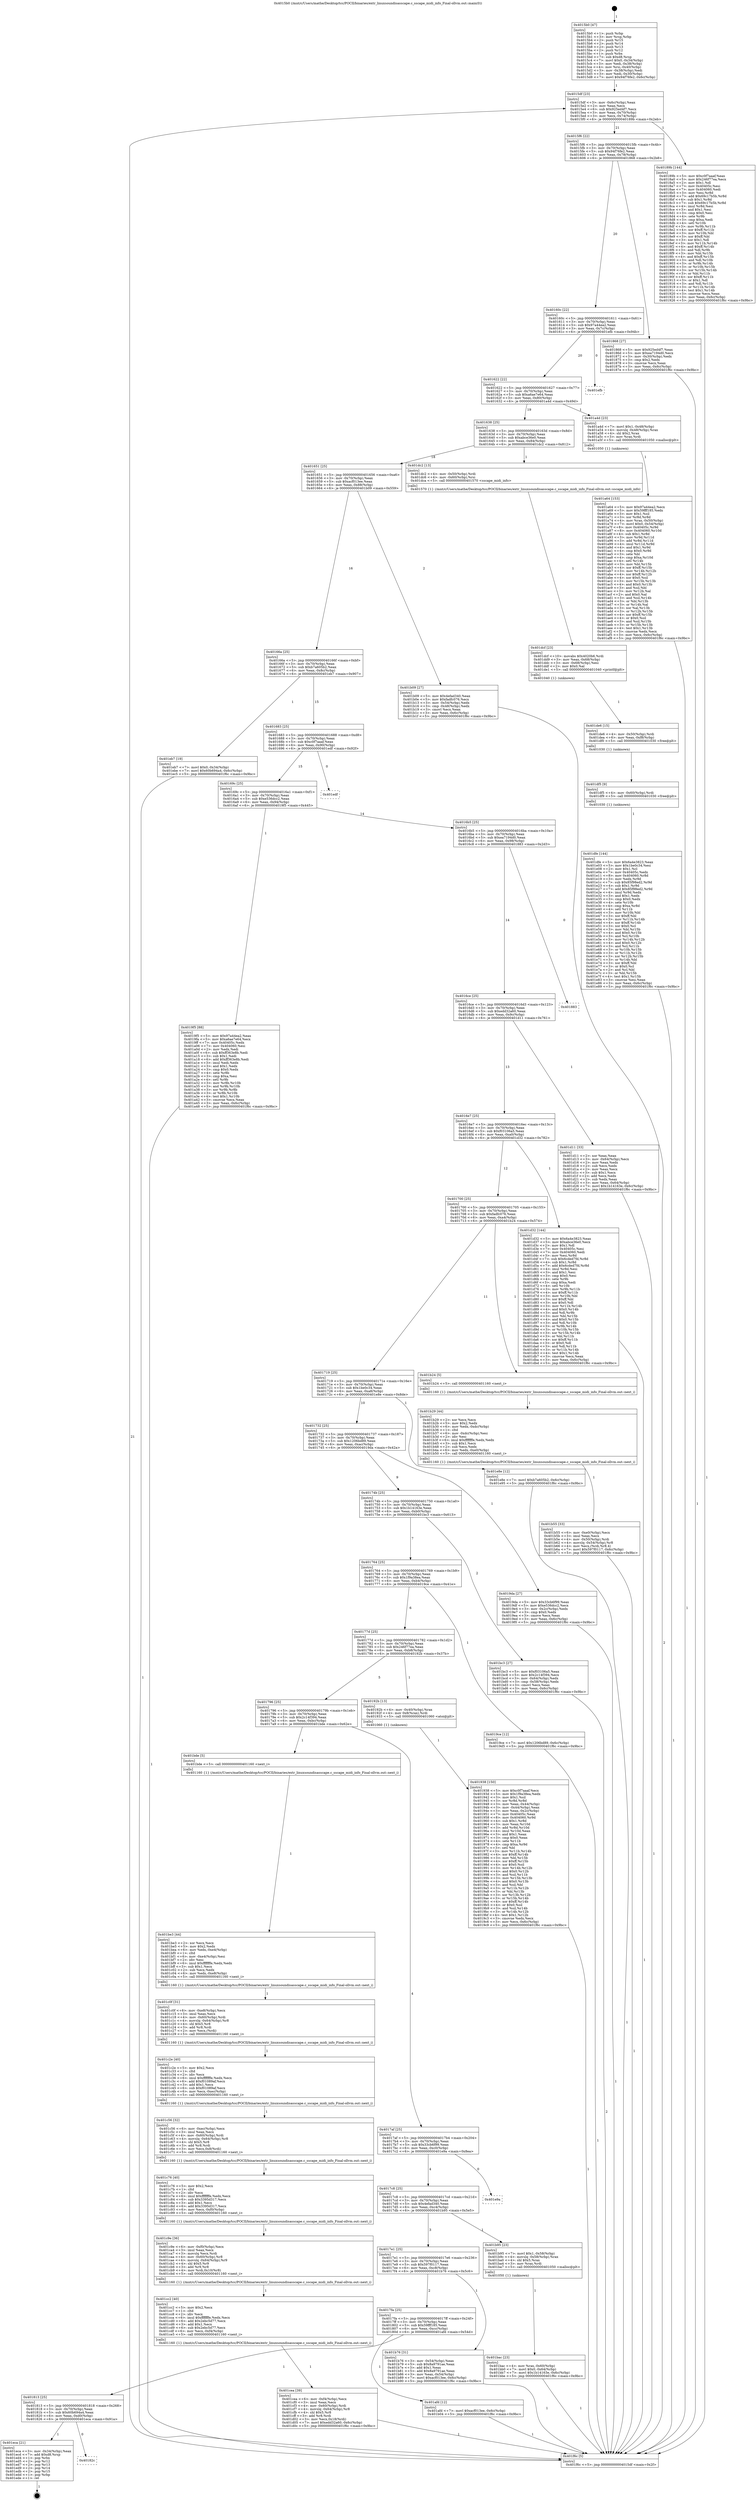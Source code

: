 digraph "0x4015b0" {
  label = "0x4015b0 (/mnt/c/Users/mathe/Desktop/tcc/POCII/binaries/extr_linuxsoundisasscape.c_sscape_midi_info_Final-ollvm.out::main(0))"
  labelloc = "t"
  node[shape=record]

  Entry [label="",width=0.3,height=0.3,shape=circle,fillcolor=black,style=filled]
  "0x4015df" [label="{
     0x4015df [23]\l
     | [instrs]\l
     &nbsp;&nbsp;0x4015df \<+3\>: mov -0x6c(%rbp),%eax\l
     &nbsp;&nbsp;0x4015e2 \<+2\>: mov %eax,%ecx\l
     &nbsp;&nbsp;0x4015e4 \<+6\>: sub $0x925ed4f7,%ecx\l
     &nbsp;&nbsp;0x4015ea \<+3\>: mov %eax,-0x70(%rbp)\l
     &nbsp;&nbsp;0x4015ed \<+3\>: mov %ecx,-0x74(%rbp)\l
     &nbsp;&nbsp;0x4015f0 \<+6\>: je 000000000040189b \<main+0x2eb\>\l
  }"]
  "0x40189b" [label="{
     0x40189b [144]\l
     | [instrs]\l
     &nbsp;&nbsp;0x40189b \<+5\>: mov $0xc0f7aaaf,%eax\l
     &nbsp;&nbsp;0x4018a0 \<+5\>: mov $0x246f77ea,%ecx\l
     &nbsp;&nbsp;0x4018a5 \<+2\>: mov $0x1,%dl\l
     &nbsp;&nbsp;0x4018a7 \<+7\>: mov 0x40405c,%esi\l
     &nbsp;&nbsp;0x4018ae \<+7\>: mov 0x404060,%edi\l
     &nbsp;&nbsp;0x4018b5 \<+3\>: mov %esi,%r8d\l
     &nbsp;&nbsp;0x4018b8 \<+7\>: add $0x69c17b5b,%r8d\l
     &nbsp;&nbsp;0x4018bf \<+4\>: sub $0x1,%r8d\l
     &nbsp;&nbsp;0x4018c3 \<+7\>: sub $0x69c17b5b,%r8d\l
     &nbsp;&nbsp;0x4018ca \<+4\>: imul %r8d,%esi\l
     &nbsp;&nbsp;0x4018ce \<+3\>: and $0x1,%esi\l
     &nbsp;&nbsp;0x4018d1 \<+3\>: cmp $0x0,%esi\l
     &nbsp;&nbsp;0x4018d4 \<+4\>: sete %r9b\l
     &nbsp;&nbsp;0x4018d8 \<+3\>: cmp $0xa,%edi\l
     &nbsp;&nbsp;0x4018db \<+4\>: setl %r10b\l
     &nbsp;&nbsp;0x4018df \<+3\>: mov %r9b,%r11b\l
     &nbsp;&nbsp;0x4018e2 \<+4\>: xor $0xff,%r11b\l
     &nbsp;&nbsp;0x4018e6 \<+3\>: mov %r10b,%bl\l
     &nbsp;&nbsp;0x4018e9 \<+3\>: xor $0xff,%bl\l
     &nbsp;&nbsp;0x4018ec \<+3\>: xor $0x1,%dl\l
     &nbsp;&nbsp;0x4018ef \<+3\>: mov %r11b,%r14b\l
     &nbsp;&nbsp;0x4018f2 \<+4\>: and $0xff,%r14b\l
     &nbsp;&nbsp;0x4018f6 \<+3\>: and %dl,%r9b\l
     &nbsp;&nbsp;0x4018f9 \<+3\>: mov %bl,%r15b\l
     &nbsp;&nbsp;0x4018fc \<+4\>: and $0xff,%r15b\l
     &nbsp;&nbsp;0x401900 \<+3\>: and %dl,%r10b\l
     &nbsp;&nbsp;0x401903 \<+3\>: or %r9b,%r14b\l
     &nbsp;&nbsp;0x401906 \<+3\>: or %r10b,%r15b\l
     &nbsp;&nbsp;0x401909 \<+3\>: xor %r15b,%r14b\l
     &nbsp;&nbsp;0x40190c \<+3\>: or %bl,%r11b\l
     &nbsp;&nbsp;0x40190f \<+4\>: xor $0xff,%r11b\l
     &nbsp;&nbsp;0x401913 \<+3\>: or $0x1,%dl\l
     &nbsp;&nbsp;0x401916 \<+3\>: and %dl,%r11b\l
     &nbsp;&nbsp;0x401919 \<+3\>: or %r11b,%r14b\l
     &nbsp;&nbsp;0x40191c \<+4\>: test $0x1,%r14b\l
     &nbsp;&nbsp;0x401920 \<+3\>: cmovne %ecx,%eax\l
     &nbsp;&nbsp;0x401923 \<+3\>: mov %eax,-0x6c(%rbp)\l
     &nbsp;&nbsp;0x401926 \<+5\>: jmp 0000000000401f6c \<main+0x9bc\>\l
  }"]
  "0x4015f6" [label="{
     0x4015f6 [22]\l
     | [instrs]\l
     &nbsp;&nbsp;0x4015f6 \<+5\>: jmp 00000000004015fb \<main+0x4b\>\l
     &nbsp;&nbsp;0x4015fb \<+3\>: mov -0x70(%rbp),%eax\l
     &nbsp;&nbsp;0x4015fe \<+5\>: sub $0x94f76fe2,%eax\l
     &nbsp;&nbsp;0x401603 \<+3\>: mov %eax,-0x78(%rbp)\l
     &nbsp;&nbsp;0x401606 \<+6\>: je 0000000000401868 \<main+0x2b8\>\l
  }"]
  Exit [label="",width=0.3,height=0.3,shape=circle,fillcolor=black,style=filled,peripheries=2]
  "0x401868" [label="{
     0x401868 [27]\l
     | [instrs]\l
     &nbsp;&nbsp;0x401868 \<+5\>: mov $0x925ed4f7,%eax\l
     &nbsp;&nbsp;0x40186d \<+5\>: mov $0xea7194d0,%ecx\l
     &nbsp;&nbsp;0x401872 \<+3\>: mov -0x30(%rbp),%edx\l
     &nbsp;&nbsp;0x401875 \<+3\>: cmp $0x2,%edx\l
     &nbsp;&nbsp;0x401878 \<+3\>: cmovne %ecx,%eax\l
     &nbsp;&nbsp;0x40187b \<+3\>: mov %eax,-0x6c(%rbp)\l
     &nbsp;&nbsp;0x40187e \<+5\>: jmp 0000000000401f6c \<main+0x9bc\>\l
  }"]
  "0x40160c" [label="{
     0x40160c [22]\l
     | [instrs]\l
     &nbsp;&nbsp;0x40160c \<+5\>: jmp 0000000000401611 \<main+0x61\>\l
     &nbsp;&nbsp;0x401611 \<+3\>: mov -0x70(%rbp),%eax\l
     &nbsp;&nbsp;0x401614 \<+5\>: sub $0x97a44ea2,%eax\l
     &nbsp;&nbsp;0x401619 \<+3\>: mov %eax,-0x7c(%rbp)\l
     &nbsp;&nbsp;0x40161c \<+6\>: je 0000000000401efb \<main+0x94b\>\l
  }"]
  "0x401f6c" [label="{
     0x401f6c [5]\l
     | [instrs]\l
     &nbsp;&nbsp;0x401f6c \<+5\>: jmp 00000000004015df \<main+0x2f\>\l
  }"]
  "0x4015b0" [label="{
     0x4015b0 [47]\l
     | [instrs]\l
     &nbsp;&nbsp;0x4015b0 \<+1\>: push %rbp\l
     &nbsp;&nbsp;0x4015b1 \<+3\>: mov %rsp,%rbp\l
     &nbsp;&nbsp;0x4015b4 \<+2\>: push %r15\l
     &nbsp;&nbsp;0x4015b6 \<+2\>: push %r14\l
     &nbsp;&nbsp;0x4015b8 \<+2\>: push %r13\l
     &nbsp;&nbsp;0x4015ba \<+2\>: push %r12\l
     &nbsp;&nbsp;0x4015bc \<+1\>: push %rbx\l
     &nbsp;&nbsp;0x4015bd \<+7\>: sub $0xd8,%rsp\l
     &nbsp;&nbsp;0x4015c4 \<+7\>: movl $0x0,-0x34(%rbp)\l
     &nbsp;&nbsp;0x4015cb \<+3\>: mov %edi,-0x38(%rbp)\l
     &nbsp;&nbsp;0x4015ce \<+4\>: mov %rsi,-0x40(%rbp)\l
     &nbsp;&nbsp;0x4015d2 \<+3\>: mov -0x38(%rbp),%edi\l
     &nbsp;&nbsp;0x4015d5 \<+3\>: mov %edi,-0x30(%rbp)\l
     &nbsp;&nbsp;0x4015d8 \<+7\>: movl $0x94f76fe2,-0x6c(%rbp)\l
  }"]
  "0x40182c" [label="{
     0x40182c\l
  }", style=dashed]
  "0x401efb" [label="{
     0x401efb\l
  }", style=dashed]
  "0x401622" [label="{
     0x401622 [22]\l
     | [instrs]\l
     &nbsp;&nbsp;0x401622 \<+5\>: jmp 0000000000401627 \<main+0x77\>\l
     &nbsp;&nbsp;0x401627 \<+3\>: mov -0x70(%rbp),%eax\l
     &nbsp;&nbsp;0x40162a \<+5\>: sub $0xa6ae7e64,%eax\l
     &nbsp;&nbsp;0x40162f \<+3\>: mov %eax,-0x80(%rbp)\l
     &nbsp;&nbsp;0x401632 \<+6\>: je 0000000000401a4d \<main+0x49d\>\l
  }"]
  "0x401eca" [label="{
     0x401eca [21]\l
     | [instrs]\l
     &nbsp;&nbsp;0x401eca \<+3\>: mov -0x34(%rbp),%eax\l
     &nbsp;&nbsp;0x401ecd \<+7\>: add $0xd8,%rsp\l
     &nbsp;&nbsp;0x401ed4 \<+1\>: pop %rbx\l
     &nbsp;&nbsp;0x401ed5 \<+2\>: pop %r12\l
     &nbsp;&nbsp;0x401ed7 \<+2\>: pop %r13\l
     &nbsp;&nbsp;0x401ed9 \<+2\>: pop %r14\l
     &nbsp;&nbsp;0x401edb \<+2\>: pop %r15\l
     &nbsp;&nbsp;0x401edd \<+1\>: pop %rbp\l
     &nbsp;&nbsp;0x401ede \<+1\>: ret\l
  }"]
  "0x401a4d" [label="{
     0x401a4d [23]\l
     | [instrs]\l
     &nbsp;&nbsp;0x401a4d \<+7\>: movl $0x1,-0x48(%rbp)\l
     &nbsp;&nbsp;0x401a54 \<+4\>: movslq -0x48(%rbp),%rax\l
     &nbsp;&nbsp;0x401a58 \<+4\>: shl $0x2,%rax\l
     &nbsp;&nbsp;0x401a5c \<+3\>: mov %rax,%rdi\l
     &nbsp;&nbsp;0x401a5f \<+5\>: call 0000000000401050 \<malloc@plt\>\l
     | [calls]\l
     &nbsp;&nbsp;0x401050 \{1\} (unknown)\l
  }"]
  "0x401638" [label="{
     0x401638 [25]\l
     | [instrs]\l
     &nbsp;&nbsp;0x401638 \<+5\>: jmp 000000000040163d \<main+0x8d\>\l
     &nbsp;&nbsp;0x40163d \<+3\>: mov -0x70(%rbp),%eax\l
     &nbsp;&nbsp;0x401640 \<+5\>: sub $0xabce36e0,%eax\l
     &nbsp;&nbsp;0x401645 \<+6\>: mov %eax,-0x84(%rbp)\l
     &nbsp;&nbsp;0x40164b \<+6\>: je 0000000000401dc2 \<main+0x812\>\l
  }"]
  "0x401dfe" [label="{
     0x401dfe [144]\l
     | [instrs]\l
     &nbsp;&nbsp;0x401dfe \<+5\>: mov $0x6a4e3823,%eax\l
     &nbsp;&nbsp;0x401e03 \<+5\>: mov $0x1be0c34,%esi\l
     &nbsp;&nbsp;0x401e08 \<+2\>: mov $0x1,%cl\l
     &nbsp;&nbsp;0x401e0a \<+7\>: mov 0x40405c,%edx\l
     &nbsp;&nbsp;0x401e11 \<+8\>: mov 0x404060,%r8d\l
     &nbsp;&nbsp;0x401e19 \<+3\>: mov %edx,%r9d\l
     &nbsp;&nbsp;0x401e1c \<+7\>: sub $0x85f98ed2,%r9d\l
     &nbsp;&nbsp;0x401e23 \<+4\>: sub $0x1,%r9d\l
     &nbsp;&nbsp;0x401e27 \<+7\>: add $0x85f98ed2,%r9d\l
     &nbsp;&nbsp;0x401e2e \<+4\>: imul %r9d,%edx\l
     &nbsp;&nbsp;0x401e32 \<+3\>: and $0x1,%edx\l
     &nbsp;&nbsp;0x401e35 \<+3\>: cmp $0x0,%edx\l
     &nbsp;&nbsp;0x401e38 \<+4\>: sete %r10b\l
     &nbsp;&nbsp;0x401e3c \<+4\>: cmp $0xa,%r8d\l
     &nbsp;&nbsp;0x401e40 \<+4\>: setl %r11b\l
     &nbsp;&nbsp;0x401e44 \<+3\>: mov %r10b,%bl\l
     &nbsp;&nbsp;0x401e47 \<+3\>: xor $0xff,%bl\l
     &nbsp;&nbsp;0x401e4a \<+3\>: mov %r11b,%r14b\l
     &nbsp;&nbsp;0x401e4d \<+4\>: xor $0xff,%r14b\l
     &nbsp;&nbsp;0x401e51 \<+3\>: xor $0x0,%cl\l
     &nbsp;&nbsp;0x401e54 \<+3\>: mov %bl,%r15b\l
     &nbsp;&nbsp;0x401e57 \<+4\>: and $0x0,%r15b\l
     &nbsp;&nbsp;0x401e5b \<+3\>: and %cl,%r10b\l
     &nbsp;&nbsp;0x401e5e \<+3\>: mov %r14b,%r12b\l
     &nbsp;&nbsp;0x401e61 \<+4\>: and $0x0,%r12b\l
     &nbsp;&nbsp;0x401e65 \<+3\>: and %cl,%r11b\l
     &nbsp;&nbsp;0x401e68 \<+3\>: or %r10b,%r15b\l
     &nbsp;&nbsp;0x401e6b \<+3\>: or %r11b,%r12b\l
     &nbsp;&nbsp;0x401e6e \<+3\>: xor %r12b,%r15b\l
     &nbsp;&nbsp;0x401e71 \<+3\>: or %r14b,%bl\l
     &nbsp;&nbsp;0x401e74 \<+3\>: xor $0xff,%bl\l
     &nbsp;&nbsp;0x401e77 \<+3\>: or $0x0,%cl\l
     &nbsp;&nbsp;0x401e7a \<+2\>: and %cl,%bl\l
     &nbsp;&nbsp;0x401e7c \<+3\>: or %bl,%r15b\l
     &nbsp;&nbsp;0x401e7f \<+4\>: test $0x1,%r15b\l
     &nbsp;&nbsp;0x401e83 \<+3\>: cmovne %esi,%eax\l
     &nbsp;&nbsp;0x401e86 \<+3\>: mov %eax,-0x6c(%rbp)\l
     &nbsp;&nbsp;0x401e89 \<+5\>: jmp 0000000000401f6c \<main+0x9bc\>\l
  }"]
  "0x401dc2" [label="{
     0x401dc2 [13]\l
     | [instrs]\l
     &nbsp;&nbsp;0x401dc2 \<+4\>: mov -0x50(%rbp),%rdi\l
     &nbsp;&nbsp;0x401dc6 \<+4\>: mov -0x60(%rbp),%rsi\l
     &nbsp;&nbsp;0x401dca \<+5\>: call 0000000000401570 \<sscape_midi_info\>\l
     | [calls]\l
     &nbsp;&nbsp;0x401570 \{1\} (/mnt/c/Users/mathe/Desktop/tcc/POCII/binaries/extr_linuxsoundisasscape.c_sscape_midi_info_Final-ollvm.out::sscape_midi_info)\l
  }"]
  "0x401651" [label="{
     0x401651 [25]\l
     | [instrs]\l
     &nbsp;&nbsp;0x401651 \<+5\>: jmp 0000000000401656 \<main+0xa6\>\l
     &nbsp;&nbsp;0x401656 \<+3\>: mov -0x70(%rbp),%eax\l
     &nbsp;&nbsp;0x401659 \<+5\>: sub $0xacf013ee,%eax\l
     &nbsp;&nbsp;0x40165e \<+6\>: mov %eax,-0x88(%rbp)\l
     &nbsp;&nbsp;0x401664 \<+6\>: je 0000000000401b09 \<main+0x559\>\l
  }"]
  "0x401df5" [label="{
     0x401df5 [9]\l
     | [instrs]\l
     &nbsp;&nbsp;0x401df5 \<+4\>: mov -0x60(%rbp),%rdi\l
     &nbsp;&nbsp;0x401df9 \<+5\>: call 0000000000401030 \<free@plt\>\l
     | [calls]\l
     &nbsp;&nbsp;0x401030 \{1\} (unknown)\l
  }"]
  "0x401b09" [label="{
     0x401b09 [27]\l
     | [instrs]\l
     &nbsp;&nbsp;0x401b09 \<+5\>: mov $0x4efad340,%eax\l
     &nbsp;&nbsp;0x401b0e \<+5\>: mov $0xfadfc076,%ecx\l
     &nbsp;&nbsp;0x401b13 \<+3\>: mov -0x54(%rbp),%edx\l
     &nbsp;&nbsp;0x401b16 \<+3\>: cmp -0x48(%rbp),%edx\l
     &nbsp;&nbsp;0x401b19 \<+3\>: cmovl %ecx,%eax\l
     &nbsp;&nbsp;0x401b1c \<+3\>: mov %eax,-0x6c(%rbp)\l
     &nbsp;&nbsp;0x401b1f \<+5\>: jmp 0000000000401f6c \<main+0x9bc\>\l
  }"]
  "0x40166a" [label="{
     0x40166a [25]\l
     | [instrs]\l
     &nbsp;&nbsp;0x40166a \<+5\>: jmp 000000000040166f \<main+0xbf\>\l
     &nbsp;&nbsp;0x40166f \<+3\>: mov -0x70(%rbp),%eax\l
     &nbsp;&nbsp;0x401672 \<+5\>: sub $0xb7a605b2,%eax\l
     &nbsp;&nbsp;0x401677 \<+6\>: mov %eax,-0x8c(%rbp)\l
     &nbsp;&nbsp;0x40167d \<+6\>: je 0000000000401eb7 \<main+0x907\>\l
  }"]
  "0x401de6" [label="{
     0x401de6 [15]\l
     | [instrs]\l
     &nbsp;&nbsp;0x401de6 \<+4\>: mov -0x50(%rbp),%rdi\l
     &nbsp;&nbsp;0x401dea \<+6\>: mov %eax,-0xf8(%rbp)\l
     &nbsp;&nbsp;0x401df0 \<+5\>: call 0000000000401030 \<free@plt\>\l
     | [calls]\l
     &nbsp;&nbsp;0x401030 \{1\} (unknown)\l
  }"]
  "0x401eb7" [label="{
     0x401eb7 [19]\l
     | [instrs]\l
     &nbsp;&nbsp;0x401eb7 \<+7\>: movl $0x0,-0x34(%rbp)\l
     &nbsp;&nbsp;0x401ebe \<+7\>: movl $0x60b694a4,-0x6c(%rbp)\l
     &nbsp;&nbsp;0x401ec5 \<+5\>: jmp 0000000000401f6c \<main+0x9bc\>\l
  }"]
  "0x401683" [label="{
     0x401683 [25]\l
     | [instrs]\l
     &nbsp;&nbsp;0x401683 \<+5\>: jmp 0000000000401688 \<main+0xd8\>\l
     &nbsp;&nbsp;0x401688 \<+3\>: mov -0x70(%rbp),%eax\l
     &nbsp;&nbsp;0x40168b \<+5\>: sub $0xc0f7aaaf,%eax\l
     &nbsp;&nbsp;0x401690 \<+6\>: mov %eax,-0x90(%rbp)\l
     &nbsp;&nbsp;0x401696 \<+6\>: je 0000000000401edf \<main+0x92f\>\l
  }"]
  "0x401dcf" [label="{
     0x401dcf [23]\l
     | [instrs]\l
     &nbsp;&nbsp;0x401dcf \<+10\>: movabs $0x4020b6,%rdi\l
     &nbsp;&nbsp;0x401dd9 \<+3\>: mov %eax,-0x68(%rbp)\l
     &nbsp;&nbsp;0x401ddc \<+3\>: mov -0x68(%rbp),%esi\l
     &nbsp;&nbsp;0x401ddf \<+2\>: mov $0x0,%al\l
     &nbsp;&nbsp;0x401de1 \<+5\>: call 0000000000401040 \<printf@plt\>\l
     | [calls]\l
     &nbsp;&nbsp;0x401040 \{1\} (unknown)\l
  }"]
  "0x401edf" [label="{
     0x401edf\l
  }", style=dashed]
  "0x40169c" [label="{
     0x40169c [25]\l
     | [instrs]\l
     &nbsp;&nbsp;0x40169c \<+5\>: jmp 00000000004016a1 \<main+0xf1\>\l
     &nbsp;&nbsp;0x4016a1 \<+3\>: mov -0x70(%rbp),%eax\l
     &nbsp;&nbsp;0x4016a4 \<+5\>: sub $0xe536dcc2,%eax\l
     &nbsp;&nbsp;0x4016a9 \<+6\>: mov %eax,-0x94(%rbp)\l
     &nbsp;&nbsp;0x4016af \<+6\>: je 00000000004019f5 \<main+0x445\>\l
  }"]
  "0x401cea" [label="{
     0x401cea [39]\l
     | [instrs]\l
     &nbsp;&nbsp;0x401cea \<+6\>: mov -0xf4(%rbp),%ecx\l
     &nbsp;&nbsp;0x401cf0 \<+3\>: imul %eax,%ecx\l
     &nbsp;&nbsp;0x401cf3 \<+4\>: mov -0x60(%rbp),%rdi\l
     &nbsp;&nbsp;0x401cf7 \<+4\>: movslq -0x64(%rbp),%r8\l
     &nbsp;&nbsp;0x401cfb \<+4\>: shl $0x5,%r8\l
     &nbsp;&nbsp;0x401cff \<+3\>: add %r8,%rdi\l
     &nbsp;&nbsp;0x401d02 \<+3\>: mov %ecx,0x18(%rdi)\l
     &nbsp;&nbsp;0x401d05 \<+7\>: movl $0xedd32a60,-0x6c(%rbp)\l
     &nbsp;&nbsp;0x401d0c \<+5\>: jmp 0000000000401f6c \<main+0x9bc\>\l
  }"]
  "0x4019f5" [label="{
     0x4019f5 [88]\l
     | [instrs]\l
     &nbsp;&nbsp;0x4019f5 \<+5\>: mov $0x97a44ea2,%eax\l
     &nbsp;&nbsp;0x4019fa \<+5\>: mov $0xa6ae7e64,%ecx\l
     &nbsp;&nbsp;0x4019ff \<+7\>: mov 0x40405c,%edx\l
     &nbsp;&nbsp;0x401a06 \<+7\>: mov 0x404060,%esi\l
     &nbsp;&nbsp;0x401a0d \<+2\>: mov %edx,%edi\l
     &nbsp;&nbsp;0x401a0f \<+6\>: sub $0xff363e8b,%edi\l
     &nbsp;&nbsp;0x401a15 \<+3\>: sub $0x1,%edi\l
     &nbsp;&nbsp;0x401a18 \<+6\>: add $0xff363e8b,%edi\l
     &nbsp;&nbsp;0x401a1e \<+3\>: imul %edi,%edx\l
     &nbsp;&nbsp;0x401a21 \<+3\>: and $0x1,%edx\l
     &nbsp;&nbsp;0x401a24 \<+3\>: cmp $0x0,%edx\l
     &nbsp;&nbsp;0x401a27 \<+4\>: sete %r8b\l
     &nbsp;&nbsp;0x401a2b \<+3\>: cmp $0xa,%esi\l
     &nbsp;&nbsp;0x401a2e \<+4\>: setl %r9b\l
     &nbsp;&nbsp;0x401a32 \<+3\>: mov %r8b,%r10b\l
     &nbsp;&nbsp;0x401a35 \<+3\>: and %r9b,%r10b\l
     &nbsp;&nbsp;0x401a38 \<+3\>: xor %r9b,%r8b\l
     &nbsp;&nbsp;0x401a3b \<+3\>: or %r8b,%r10b\l
     &nbsp;&nbsp;0x401a3e \<+4\>: test $0x1,%r10b\l
     &nbsp;&nbsp;0x401a42 \<+3\>: cmovne %ecx,%eax\l
     &nbsp;&nbsp;0x401a45 \<+3\>: mov %eax,-0x6c(%rbp)\l
     &nbsp;&nbsp;0x401a48 \<+5\>: jmp 0000000000401f6c \<main+0x9bc\>\l
  }"]
  "0x4016b5" [label="{
     0x4016b5 [25]\l
     | [instrs]\l
     &nbsp;&nbsp;0x4016b5 \<+5\>: jmp 00000000004016ba \<main+0x10a\>\l
     &nbsp;&nbsp;0x4016ba \<+3\>: mov -0x70(%rbp),%eax\l
     &nbsp;&nbsp;0x4016bd \<+5\>: sub $0xea7194d0,%eax\l
     &nbsp;&nbsp;0x4016c2 \<+6\>: mov %eax,-0x98(%rbp)\l
     &nbsp;&nbsp;0x4016c8 \<+6\>: je 0000000000401883 \<main+0x2d3\>\l
  }"]
  "0x401cc2" [label="{
     0x401cc2 [40]\l
     | [instrs]\l
     &nbsp;&nbsp;0x401cc2 \<+5\>: mov $0x2,%ecx\l
     &nbsp;&nbsp;0x401cc7 \<+1\>: cltd\l
     &nbsp;&nbsp;0x401cc8 \<+2\>: idiv %ecx\l
     &nbsp;&nbsp;0x401cca \<+6\>: imul $0xfffffffe,%edx,%ecx\l
     &nbsp;&nbsp;0x401cd0 \<+6\>: add $0x2ebc5d77,%ecx\l
     &nbsp;&nbsp;0x401cd6 \<+3\>: add $0x1,%ecx\l
     &nbsp;&nbsp;0x401cd9 \<+6\>: sub $0x2ebc5d77,%ecx\l
     &nbsp;&nbsp;0x401cdf \<+6\>: mov %ecx,-0xf4(%rbp)\l
     &nbsp;&nbsp;0x401ce5 \<+5\>: call 0000000000401160 \<next_i\>\l
     | [calls]\l
     &nbsp;&nbsp;0x401160 \{1\} (/mnt/c/Users/mathe/Desktop/tcc/POCII/binaries/extr_linuxsoundisasscape.c_sscape_midi_info_Final-ollvm.out::next_i)\l
  }"]
  "0x401883" [label="{
     0x401883\l
  }", style=dashed]
  "0x4016ce" [label="{
     0x4016ce [25]\l
     | [instrs]\l
     &nbsp;&nbsp;0x4016ce \<+5\>: jmp 00000000004016d3 \<main+0x123\>\l
     &nbsp;&nbsp;0x4016d3 \<+3\>: mov -0x70(%rbp),%eax\l
     &nbsp;&nbsp;0x4016d6 \<+5\>: sub $0xedd32a60,%eax\l
     &nbsp;&nbsp;0x4016db \<+6\>: mov %eax,-0x9c(%rbp)\l
     &nbsp;&nbsp;0x4016e1 \<+6\>: je 0000000000401d11 \<main+0x761\>\l
  }"]
  "0x401c9e" [label="{
     0x401c9e [36]\l
     | [instrs]\l
     &nbsp;&nbsp;0x401c9e \<+6\>: mov -0xf0(%rbp),%ecx\l
     &nbsp;&nbsp;0x401ca4 \<+3\>: imul %eax,%ecx\l
     &nbsp;&nbsp;0x401ca7 \<+3\>: movslq %ecx,%rdi\l
     &nbsp;&nbsp;0x401caa \<+4\>: mov -0x60(%rbp),%r8\l
     &nbsp;&nbsp;0x401cae \<+4\>: movslq -0x64(%rbp),%r9\l
     &nbsp;&nbsp;0x401cb2 \<+4\>: shl $0x5,%r9\l
     &nbsp;&nbsp;0x401cb6 \<+3\>: add %r9,%r8\l
     &nbsp;&nbsp;0x401cb9 \<+4\>: mov %rdi,0x10(%r8)\l
     &nbsp;&nbsp;0x401cbd \<+5\>: call 0000000000401160 \<next_i\>\l
     | [calls]\l
     &nbsp;&nbsp;0x401160 \{1\} (/mnt/c/Users/mathe/Desktop/tcc/POCII/binaries/extr_linuxsoundisasscape.c_sscape_midi_info_Final-ollvm.out::next_i)\l
  }"]
  "0x401d11" [label="{
     0x401d11 [33]\l
     | [instrs]\l
     &nbsp;&nbsp;0x401d11 \<+2\>: xor %eax,%eax\l
     &nbsp;&nbsp;0x401d13 \<+3\>: mov -0x64(%rbp),%ecx\l
     &nbsp;&nbsp;0x401d16 \<+2\>: mov %eax,%edx\l
     &nbsp;&nbsp;0x401d18 \<+2\>: sub %ecx,%edx\l
     &nbsp;&nbsp;0x401d1a \<+2\>: mov %eax,%ecx\l
     &nbsp;&nbsp;0x401d1c \<+3\>: sub $0x1,%ecx\l
     &nbsp;&nbsp;0x401d1f \<+2\>: add %ecx,%edx\l
     &nbsp;&nbsp;0x401d21 \<+2\>: sub %edx,%eax\l
     &nbsp;&nbsp;0x401d23 \<+3\>: mov %eax,-0x64(%rbp)\l
     &nbsp;&nbsp;0x401d26 \<+7\>: movl $0x1b14163e,-0x6c(%rbp)\l
     &nbsp;&nbsp;0x401d2d \<+5\>: jmp 0000000000401f6c \<main+0x9bc\>\l
  }"]
  "0x4016e7" [label="{
     0x4016e7 [25]\l
     | [instrs]\l
     &nbsp;&nbsp;0x4016e7 \<+5\>: jmp 00000000004016ec \<main+0x13c\>\l
     &nbsp;&nbsp;0x4016ec \<+3\>: mov -0x70(%rbp),%eax\l
     &nbsp;&nbsp;0x4016ef \<+5\>: sub $0xf03106a5,%eax\l
     &nbsp;&nbsp;0x4016f4 \<+6\>: mov %eax,-0xa0(%rbp)\l
     &nbsp;&nbsp;0x4016fa \<+6\>: je 0000000000401d32 \<main+0x782\>\l
  }"]
  "0x401c76" [label="{
     0x401c76 [40]\l
     | [instrs]\l
     &nbsp;&nbsp;0x401c76 \<+5\>: mov $0x2,%ecx\l
     &nbsp;&nbsp;0x401c7b \<+1\>: cltd\l
     &nbsp;&nbsp;0x401c7c \<+2\>: idiv %ecx\l
     &nbsp;&nbsp;0x401c7e \<+6\>: imul $0xfffffffe,%edx,%ecx\l
     &nbsp;&nbsp;0x401c84 \<+6\>: sub $0x3395d317,%ecx\l
     &nbsp;&nbsp;0x401c8a \<+3\>: add $0x1,%ecx\l
     &nbsp;&nbsp;0x401c8d \<+6\>: add $0x3395d317,%ecx\l
     &nbsp;&nbsp;0x401c93 \<+6\>: mov %ecx,-0xf0(%rbp)\l
     &nbsp;&nbsp;0x401c99 \<+5\>: call 0000000000401160 \<next_i\>\l
     | [calls]\l
     &nbsp;&nbsp;0x401160 \{1\} (/mnt/c/Users/mathe/Desktop/tcc/POCII/binaries/extr_linuxsoundisasscape.c_sscape_midi_info_Final-ollvm.out::next_i)\l
  }"]
  "0x401d32" [label="{
     0x401d32 [144]\l
     | [instrs]\l
     &nbsp;&nbsp;0x401d32 \<+5\>: mov $0x6a4e3823,%eax\l
     &nbsp;&nbsp;0x401d37 \<+5\>: mov $0xabce36e0,%ecx\l
     &nbsp;&nbsp;0x401d3c \<+2\>: mov $0x1,%dl\l
     &nbsp;&nbsp;0x401d3e \<+7\>: mov 0x40405c,%esi\l
     &nbsp;&nbsp;0x401d45 \<+7\>: mov 0x404060,%edi\l
     &nbsp;&nbsp;0x401d4c \<+3\>: mov %esi,%r8d\l
     &nbsp;&nbsp;0x401d4f \<+7\>: sub $0x6cded7fd,%r8d\l
     &nbsp;&nbsp;0x401d56 \<+4\>: sub $0x1,%r8d\l
     &nbsp;&nbsp;0x401d5a \<+7\>: add $0x6cded7fd,%r8d\l
     &nbsp;&nbsp;0x401d61 \<+4\>: imul %r8d,%esi\l
     &nbsp;&nbsp;0x401d65 \<+3\>: and $0x1,%esi\l
     &nbsp;&nbsp;0x401d68 \<+3\>: cmp $0x0,%esi\l
     &nbsp;&nbsp;0x401d6b \<+4\>: sete %r9b\l
     &nbsp;&nbsp;0x401d6f \<+3\>: cmp $0xa,%edi\l
     &nbsp;&nbsp;0x401d72 \<+4\>: setl %r10b\l
     &nbsp;&nbsp;0x401d76 \<+3\>: mov %r9b,%r11b\l
     &nbsp;&nbsp;0x401d79 \<+4\>: xor $0xff,%r11b\l
     &nbsp;&nbsp;0x401d7d \<+3\>: mov %r10b,%bl\l
     &nbsp;&nbsp;0x401d80 \<+3\>: xor $0xff,%bl\l
     &nbsp;&nbsp;0x401d83 \<+3\>: xor $0x0,%dl\l
     &nbsp;&nbsp;0x401d86 \<+3\>: mov %r11b,%r14b\l
     &nbsp;&nbsp;0x401d89 \<+4\>: and $0x0,%r14b\l
     &nbsp;&nbsp;0x401d8d \<+3\>: and %dl,%r9b\l
     &nbsp;&nbsp;0x401d90 \<+3\>: mov %bl,%r15b\l
     &nbsp;&nbsp;0x401d93 \<+4\>: and $0x0,%r15b\l
     &nbsp;&nbsp;0x401d97 \<+3\>: and %dl,%r10b\l
     &nbsp;&nbsp;0x401d9a \<+3\>: or %r9b,%r14b\l
     &nbsp;&nbsp;0x401d9d \<+3\>: or %r10b,%r15b\l
     &nbsp;&nbsp;0x401da0 \<+3\>: xor %r15b,%r14b\l
     &nbsp;&nbsp;0x401da3 \<+3\>: or %bl,%r11b\l
     &nbsp;&nbsp;0x401da6 \<+4\>: xor $0xff,%r11b\l
     &nbsp;&nbsp;0x401daa \<+3\>: or $0x0,%dl\l
     &nbsp;&nbsp;0x401dad \<+3\>: and %dl,%r11b\l
     &nbsp;&nbsp;0x401db0 \<+3\>: or %r11b,%r14b\l
     &nbsp;&nbsp;0x401db3 \<+4\>: test $0x1,%r14b\l
     &nbsp;&nbsp;0x401db7 \<+3\>: cmovne %ecx,%eax\l
     &nbsp;&nbsp;0x401dba \<+3\>: mov %eax,-0x6c(%rbp)\l
     &nbsp;&nbsp;0x401dbd \<+5\>: jmp 0000000000401f6c \<main+0x9bc\>\l
  }"]
  "0x401700" [label="{
     0x401700 [25]\l
     | [instrs]\l
     &nbsp;&nbsp;0x401700 \<+5\>: jmp 0000000000401705 \<main+0x155\>\l
     &nbsp;&nbsp;0x401705 \<+3\>: mov -0x70(%rbp),%eax\l
     &nbsp;&nbsp;0x401708 \<+5\>: sub $0xfadfc076,%eax\l
     &nbsp;&nbsp;0x40170d \<+6\>: mov %eax,-0xa4(%rbp)\l
     &nbsp;&nbsp;0x401713 \<+6\>: je 0000000000401b24 \<main+0x574\>\l
  }"]
  "0x401c56" [label="{
     0x401c56 [32]\l
     | [instrs]\l
     &nbsp;&nbsp;0x401c56 \<+6\>: mov -0xec(%rbp),%ecx\l
     &nbsp;&nbsp;0x401c5c \<+3\>: imul %eax,%ecx\l
     &nbsp;&nbsp;0x401c5f \<+4\>: mov -0x60(%rbp),%rdi\l
     &nbsp;&nbsp;0x401c63 \<+4\>: movslq -0x64(%rbp),%r8\l
     &nbsp;&nbsp;0x401c67 \<+4\>: shl $0x5,%r8\l
     &nbsp;&nbsp;0x401c6b \<+3\>: add %r8,%rdi\l
     &nbsp;&nbsp;0x401c6e \<+3\>: mov %ecx,0x8(%rdi)\l
     &nbsp;&nbsp;0x401c71 \<+5\>: call 0000000000401160 \<next_i\>\l
     | [calls]\l
     &nbsp;&nbsp;0x401160 \{1\} (/mnt/c/Users/mathe/Desktop/tcc/POCII/binaries/extr_linuxsoundisasscape.c_sscape_midi_info_Final-ollvm.out::next_i)\l
  }"]
  "0x401b24" [label="{
     0x401b24 [5]\l
     | [instrs]\l
     &nbsp;&nbsp;0x401b24 \<+5\>: call 0000000000401160 \<next_i\>\l
     | [calls]\l
     &nbsp;&nbsp;0x401160 \{1\} (/mnt/c/Users/mathe/Desktop/tcc/POCII/binaries/extr_linuxsoundisasscape.c_sscape_midi_info_Final-ollvm.out::next_i)\l
  }"]
  "0x401719" [label="{
     0x401719 [25]\l
     | [instrs]\l
     &nbsp;&nbsp;0x401719 \<+5\>: jmp 000000000040171e \<main+0x16e\>\l
     &nbsp;&nbsp;0x40171e \<+3\>: mov -0x70(%rbp),%eax\l
     &nbsp;&nbsp;0x401721 \<+5\>: sub $0x1be0c34,%eax\l
     &nbsp;&nbsp;0x401726 \<+6\>: mov %eax,-0xa8(%rbp)\l
     &nbsp;&nbsp;0x40172c \<+6\>: je 0000000000401e8e \<main+0x8de\>\l
  }"]
  "0x401c2e" [label="{
     0x401c2e [40]\l
     | [instrs]\l
     &nbsp;&nbsp;0x401c2e \<+5\>: mov $0x2,%ecx\l
     &nbsp;&nbsp;0x401c33 \<+1\>: cltd\l
     &nbsp;&nbsp;0x401c34 \<+2\>: idiv %ecx\l
     &nbsp;&nbsp;0x401c36 \<+6\>: imul $0xfffffffe,%edx,%ecx\l
     &nbsp;&nbsp;0x401c3c \<+6\>: add $0xf01089af,%ecx\l
     &nbsp;&nbsp;0x401c42 \<+3\>: add $0x1,%ecx\l
     &nbsp;&nbsp;0x401c45 \<+6\>: sub $0xf01089af,%ecx\l
     &nbsp;&nbsp;0x401c4b \<+6\>: mov %ecx,-0xec(%rbp)\l
     &nbsp;&nbsp;0x401c51 \<+5\>: call 0000000000401160 \<next_i\>\l
     | [calls]\l
     &nbsp;&nbsp;0x401160 \{1\} (/mnt/c/Users/mathe/Desktop/tcc/POCII/binaries/extr_linuxsoundisasscape.c_sscape_midi_info_Final-ollvm.out::next_i)\l
  }"]
  "0x401e8e" [label="{
     0x401e8e [12]\l
     | [instrs]\l
     &nbsp;&nbsp;0x401e8e \<+7\>: movl $0xb7a605b2,-0x6c(%rbp)\l
     &nbsp;&nbsp;0x401e95 \<+5\>: jmp 0000000000401f6c \<main+0x9bc\>\l
  }"]
  "0x401732" [label="{
     0x401732 [25]\l
     | [instrs]\l
     &nbsp;&nbsp;0x401732 \<+5\>: jmp 0000000000401737 \<main+0x187\>\l
     &nbsp;&nbsp;0x401737 \<+3\>: mov -0x70(%rbp),%eax\l
     &nbsp;&nbsp;0x40173a \<+5\>: sub $0x1206bd89,%eax\l
     &nbsp;&nbsp;0x40173f \<+6\>: mov %eax,-0xac(%rbp)\l
     &nbsp;&nbsp;0x401745 \<+6\>: je 00000000004019da \<main+0x42a\>\l
  }"]
  "0x401c0f" [label="{
     0x401c0f [31]\l
     | [instrs]\l
     &nbsp;&nbsp;0x401c0f \<+6\>: mov -0xe8(%rbp),%ecx\l
     &nbsp;&nbsp;0x401c15 \<+3\>: imul %eax,%ecx\l
     &nbsp;&nbsp;0x401c18 \<+4\>: mov -0x60(%rbp),%rdi\l
     &nbsp;&nbsp;0x401c1c \<+4\>: movslq -0x64(%rbp),%r8\l
     &nbsp;&nbsp;0x401c20 \<+4\>: shl $0x5,%r8\l
     &nbsp;&nbsp;0x401c24 \<+3\>: add %r8,%rdi\l
     &nbsp;&nbsp;0x401c27 \<+2\>: mov %ecx,(%rdi)\l
     &nbsp;&nbsp;0x401c29 \<+5\>: call 0000000000401160 \<next_i\>\l
     | [calls]\l
     &nbsp;&nbsp;0x401160 \{1\} (/mnt/c/Users/mathe/Desktop/tcc/POCII/binaries/extr_linuxsoundisasscape.c_sscape_midi_info_Final-ollvm.out::next_i)\l
  }"]
  "0x4019da" [label="{
     0x4019da [27]\l
     | [instrs]\l
     &nbsp;&nbsp;0x4019da \<+5\>: mov $0x33cb6f99,%eax\l
     &nbsp;&nbsp;0x4019df \<+5\>: mov $0xe536dcc2,%ecx\l
     &nbsp;&nbsp;0x4019e4 \<+3\>: mov -0x2c(%rbp),%edx\l
     &nbsp;&nbsp;0x4019e7 \<+3\>: cmp $0x0,%edx\l
     &nbsp;&nbsp;0x4019ea \<+3\>: cmove %ecx,%eax\l
     &nbsp;&nbsp;0x4019ed \<+3\>: mov %eax,-0x6c(%rbp)\l
     &nbsp;&nbsp;0x4019f0 \<+5\>: jmp 0000000000401f6c \<main+0x9bc\>\l
  }"]
  "0x40174b" [label="{
     0x40174b [25]\l
     | [instrs]\l
     &nbsp;&nbsp;0x40174b \<+5\>: jmp 0000000000401750 \<main+0x1a0\>\l
     &nbsp;&nbsp;0x401750 \<+3\>: mov -0x70(%rbp),%eax\l
     &nbsp;&nbsp;0x401753 \<+5\>: sub $0x1b14163e,%eax\l
     &nbsp;&nbsp;0x401758 \<+6\>: mov %eax,-0xb0(%rbp)\l
     &nbsp;&nbsp;0x40175e \<+6\>: je 0000000000401bc3 \<main+0x613\>\l
  }"]
  "0x401be3" [label="{
     0x401be3 [44]\l
     | [instrs]\l
     &nbsp;&nbsp;0x401be3 \<+2\>: xor %ecx,%ecx\l
     &nbsp;&nbsp;0x401be5 \<+5\>: mov $0x2,%edx\l
     &nbsp;&nbsp;0x401bea \<+6\>: mov %edx,-0xe4(%rbp)\l
     &nbsp;&nbsp;0x401bf0 \<+1\>: cltd\l
     &nbsp;&nbsp;0x401bf1 \<+6\>: mov -0xe4(%rbp),%esi\l
     &nbsp;&nbsp;0x401bf7 \<+2\>: idiv %esi\l
     &nbsp;&nbsp;0x401bf9 \<+6\>: imul $0xfffffffe,%edx,%edx\l
     &nbsp;&nbsp;0x401bff \<+3\>: sub $0x1,%ecx\l
     &nbsp;&nbsp;0x401c02 \<+2\>: sub %ecx,%edx\l
     &nbsp;&nbsp;0x401c04 \<+6\>: mov %edx,-0xe8(%rbp)\l
     &nbsp;&nbsp;0x401c0a \<+5\>: call 0000000000401160 \<next_i\>\l
     | [calls]\l
     &nbsp;&nbsp;0x401160 \{1\} (/mnt/c/Users/mathe/Desktop/tcc/POCII/binaries/extr_linuxsoundisasscape.c_sscape_midi_info_Final-ollvm.out::next_i)\l
  }"]
  "0x401bc3" [label="{
     0x401bc3 [27]\l
     | [instrs]\l
     &nbsp;&nbsp;0x401bc3 \<+5\>: mov $0xf03106a5,%eax\l
     &nbsp;&nbsp;0x401bc8 \<+5\>: mov $0x2c14f394,%ecx\l
     &nbsp;&nbsp;0x401bcd \<+3\>: mov -0x64(%rbp),%edx\l
     &nbsp;&nbsp;0x401bd0 \<+3\>: cmp -0x58(%rbp),%edx\l
     &nbsp;&nbsp;0x401bd3 \<+3\>: cmovl %ecx,%eax\l
     &nbsp;&nbsp;0x401bd6 \<+3\>: mov %eax,-0x6c(%rbp)\l
     &nbsp;&nbsp;0x401bd9 \<+5\>: jmp 0000000000401f6c \<main+0x9bc\>\l
  }"]
  "0x401764" [label="{
     0x401764 [25]\l
     | [instrs]\l
     &nbsp;&nbsp;0x401764 \<+5\>: jmp 0000000000401769 \<main+0x1b9\>\l
     &nbsp;&nbsp;0x401769 \<+3\>: mov -0x70(%rbp),%eax\l
     &nbsp;&nbsp;0x40176c \<+5\>: sub $0x1f9a38ea,%eax\l
     &nbsp;&nbsp;0x401771 \<+6\>: mov %eax,-0xb4(%rbp)\l
     &nbsp;&nbsp;0x401777 \<+6\>: je 00000000004019ce \<main+0x41e\>\l
  }"]
  "0x401bac" [label="{
     0x401bac [23]\l
     | [instrs]\l
     &nbsp;&nbsp;0x401bac \<+4\>: mov %rax,-0x60(%rbp)\l
     &nbsp;&nbsp;0x401bb0 \<+7\>: movl $0x0,-0x64(%rbp)\l
     &nbsp;&nbsp;0x401bb7 \<+7\>: movl $0x1b14163e,-0x6c(%rbp)\l
     &nbsp;&nbsp;0x401bbe \<+5\>: jmp 0000000000401f6c \<main+0x9bc\>\l
  }"]
  "0x4019ce" [label="{
     0x4019ce [12]\l
     | [instrs]\l
     &nbsp;&nbsp;0x4019ce \<+7\>: movl $0x1206bd89,-0x6c(%rbp)\l
     &nbsp;&nbsp;0x4019d5 \<+5\>: jmp 0000000000401f6c \<main+0x9bc\>\l
  }"]
  "0x40177d" [label="{
     0x40177d [25]\l
     | [instrs]\l
     &nbsp;&nbsp;0x40177d \<+5\>: jmp 0000000000401782 \<main+0x1d2\>\l
     &nbsp;&nbsp;0x401782 \<+3\>: mov -0x70(%rbp),%eax\l
     &nbsp;&nbsp;0x401785 \<+5\>: sub $0x246f77ea,%eax\l
     &nbsp;&nbsp;0x40178a \<+6\>: mov %eax,-0xb8(%rbp)\l
     &nbsp;&nbsp;0x401790 \<+6\>: je 000000000040192b \<main+0x37b\>\l
  }"]
  "0x401b55" [label="{
     0x401b55 [33]\l
     | [instrs]\l
     &nbsp;&nbsp;0x401b55 \<+6\>: mov -0xe0(%rbp),%ecx\l
     &nbsp;&nbsp;0x401b5b \<+3\>: imul %eax,%ecx\l
     &nbsp;&nbsp;0x401b5e \<+4\>: mov -0x50(%rbp),%rdi\l
     &nbsp;&nbsp;0x401b62 \<+4\>: movslq -0x54(%rbp),%r8\l
     &nbsp;&nbsp;0x401b66 \<+4\>: mov %ecx,(%rdi,%r8,4)\l
     &nbsp;&nbsp;0x401b6a \<+7\>: movl $0x597f0117,-0x6c(%rbp)\l
     &nbsp;&nbsp;0x401b71 \<+5\>: jmp 0000000000401f6c \<main+0x9bc\>\l
  }"]
  "0x40192b" [label="{
     0x40192b [13]\l
     | [instrs]\l
     &nbsp;&nbsp;0x40192b \<+4\>: mov -0x40(%rbp),%rax\l
     &nbsp;&nbsp;0x40192f \<+4\>: mov 0x8(%rax),%rdi\l
     &nbsp;&nbsp;0x401933 \<+5\>: call 0000000000401060 \<atoi@plt\>\l
     | [calls]\l
     &nbsp;&nbsp;0x401060 \{1\} (unknown)\l
  }"]
  "0x401796" [label="{
     0x401796 [25]\l
     | [instrs]\l
     &nbsp;&nbsp;0x401796 \<+5\>: jmp 000000000040179b \<main+0x1eb\>\l
     &nbsp;&nbsp;0x40179b \<+3\>: mov -0x70(%rbp),%eax\l
     &nbsp;&nbsp;0x40179e \<+5\>: sub $0x2c14f394,%eax\l
     &nbsp;&nbsp;0x4017a3 \<+6\>: mov %eax,-0xbc(%rbp)\l
     &nbsp;&nbsp;0x4017a9 \<+6\>: je 0000000000401bde \<main+0x62e\>\l
  }"]
  "0x401938" [label="{
     0x401938 [150]\l
     | [instrs]\l
     &nbsp;&nbsp;0x401938 \<+5\>: mov $0xc0f7aaaf,%ecx\l
     &nbsp;&nbsp;0x40193d \<+5\>: mov $0x1f9a38ea,%edx\l
     &nbsp;&nbsp;0x401942 \<+3\>: mov $0x1,%sil\l
     &nbsp;&nbsp;0x401945 \<+3\>: xor %r8d,%r8d\l
     &nbsp;&nbsp;0x401948 \<+3\>: mov %eax,-0x44(%rbp)\l
     &nbsp;&nbsp;0x40194b \<+3\>: mov -0x44(%rbp),%eax\l
     &nbsp;&nbsp;0x40194e \<+3\>: mov %eax,-0x2c(%rbp)\l
     &nbsp;&nbsp;0x401951 \<+7\>: mov 0x40405c,%eax\l
     &nbsp;&nbsp;0x401958 \<+8\>: mov 0x404060,%r9d\l
     &nbsp;&nbsp;0x401960 \<+4\>: sub $0x1,%r8d\l
     &nbsp;&nbsp;0x401964 \<+3\>: mov %eax,%r10d\l
     &nbsp;&nbsp;0x401967 \<+3\>: add %r8d,%r10d\l
     &nbsp;&nbsp;0x40196a \<+4\>: imul %r10d,%eax\l
     &nbsp;&nbsp;0x40196e \<+3\>: and $0x1,%eax\l
     &nbsp;&nbsp;0x401971 \<+3\>: cmp $0x0,%eax\l
     &nbsp;&nbsp;0x401974 \<+4\>: sete %r11b\l
     &nbsp;&nbsp;0x401978 \<+4\>: cmp $0xa,%r9d\l
     &nbsp;&nbsp;0x40197c \<+3\>: setl %bl\l
     &nbsp;&nbsp;0x40197f \<+3\>: mov %r11b,%r14b\l
     &nbsp;&nbsp;0x401982 \<+4\>: xor $0xff,%r14b\l
     &nbsp;&nbsp;0x401986 \<+3\>: mov %bl,%r15b\l
     &nbsp;&nbsp;0x401989 \<+4\>: xor $0xff,%r15b\l
     &nbsp;&nbsp;0x40198d \<+4\>: xor $0x0,%sil\l
     &nbsp;&nbsp;0x401991 \<+3\>: mov %r14b,%r12b\l
     &nbsp;&nbsp;0x401994 \<+4\>: and $0x0,%r12b\l
     &nbsp;&nbsp;0x401998 \<+3\>: and %sil,%r11b\l
     &nbsp;&nbsp;0x40199b \<+3\>: mov %r15b,%r13b\l
     &nbsp;&nbsp;0x40199e \<+4\>: and $0x0,%r13b\l
     &nbsp;&nbsp;0x4019a2 \<+3\>: and %sil,%bl\l
     &nbsp;&nbsp;0x4019a5 \<+3\>: or %r11b,%r12b\l
     &nbsp;&nbsp;0x4019a8 \<+3\>: or %bl,%r13b\l
     &nbsp;&nbsp;0x4019ab \<+3\>: xor %r13b,%r12b\l
     &nbsp;&nbsp;0x4019ae \<+3\>: or %r15b,%r14b\l
     &nbsp;&nbsp;0x4019b1 \<+4\>: xor $0xff,%r14b\l
     &nbsp;&nbsp;0x4019b5 \<+4\>: or $0x0,%sil\l
     &nbsp;&nbsp;0x4019b9 \<+3\>: and %sil,%r14b\l
     &nbsp;&nbsp;0x4019bc \<+3\>: or %r14b,%r12b\l
     &nbsp;&nbsp;0x4019bf \<+4\>: test $0x1,%r12b\l
     &nbsp;&nbsp;0x4019c3 \<+3\>: cmovne %edx,%ecx\l
     &nbsp;&nbsp;0x4019c6 \<+3\>: mov %ecx,-0x6c(%rbp)\l
     &nbsp;&nbsp;0x4019c9 \<+5\>: jmp 0000000000401f6c \<main+0x9bc\>\l
  }"]
  "0x401a64" [label="{
     0x401a64 [153]\l
     | [instrs]\l
     &nbsp;&nbsp;0x401a64 \<+5\>: mov $0x97a44ea2,%ecx\l
     &nbsp;&nbsp;0x401a69 \<+5\>: mov $0x59fff185,%edx\l
     &nbsp;&nbsp;0x401a6e \<+3\>: mov $0x1,%sil\l
     &nbsp;&nbsp;0x401a71 \<+3\>: xor %r8d,%r8d\l
     &nbsp;&nbsp;0x401a74 \<+4\>: mov %rax,-0x50(%rbp)\l
     &nbsp;&nbsp;0x401a78 \<+7\>: movl $0x0,-0x54(%rbp)\l
     &nbsp;&nbsp;0x401a7f \<+8\>: mov 0x40405c,%r9d\l
     &nbsp;&nbsp;0x401a87 \<+8\>: mov 0x404060,%r10d\l
     &nbsp;&nbsp;0x401a8f \<+4\>: sub $0x1,%r8d\l
     &nbsp;&nbsp;0x401a93 \<+3\>: mov %r9d,%r11d\l
     &nbsp;&nbsp;0x401a96 \<+3\>: add %r8d,%r11d\l
     &nbsp;&nbsp;0x401a99 \<+4\>: imul %r11d,%r9d\l
     &nbsp;&nbsp;0x401a9d \<+4\>: and $0x1,%r9d\l
     &nbsp;&nbsp;0x401aa1 \<+4\>: cmp $0x0,%r9d\l
     &nbsp;&nbsp;0x401aa5 \<+3\>: sete %bl\l
     &nbsp;&nbsp;0x401aa8 \<+4\>: cmp $0xa,%r10d\l
     &nbsp;&nbsp;0x401aac \<+4\>: setl %r14b\l
     &nbsp;&nbsp;0x401ab0 \<+3\>: mov %bl,%r15b\l
     &nbsp;&nbsp;0x401ab3 \<+4\>: xor $0xff,%r15b\l
     &nbsp;&nbsp;0x401ab7 \<+3\>: mov %r14b,%r12b\l
     &nbsp;&nbsp;0x401aba \<+4\>: xor $0xff,%r12b\l
     &nbsp;&nbsp;0x401abe \<+4\>: xor $0x0,%sil\l
     &nbsp;&nbsp;0x401ac2 \<+3\>: mov %r15b,%r13b\l
     &nbsp;&nbsp;0x401ac5 \<+4\>: and $0x0,%r13b\l
     &nbsp;&nbsp;0x401ac9 \<+3\>: and %sil,%bl\l
     &nbsp;&nbsp;0x401acc \<+3\>: mov %r12b,%al\l
     &nbsp;&nbsp;0x401acf \<+2\>: and $0x0,%al\l
     &nbsp;&nbsp;0x401ad1 \<+3\>: and %sil,%r14b\l
     &nbsp;&nbsp;0x401ad4 \<+3\>: or %bl,%r13b\l
     &nbsp;&nbsp;0x401ad7 \<+3\>: or %r14b,%al\l
     &nbsp;&nbsp;0x401ada \<+3\>: xor %al,%r13b\l
     &nbsp;&nbsp;0x401add \<+3\>: or %r12b,%r15b\l
     &nbsp;&nbsp;0x401ae0 \<+4\>: xor $0xff,%r15b\l
     &nbsp;&nbsp;0x401ae4 \<+4\>: or $0x0,%sil\l
     &nbsp;&nbsp;0x401ae8 \<+3\>: and %sil,%r15b\l
     &nbsp;&nbsp;0x401aeb \<+3\>: or %r15b,%r13b\l
     &nbsp;&nbsp;0x401aee \<+4\>: test $0x1,%r13b\l
     &nbsp;&nbsp;0x401af2 \<+3\>: cmovne %edx,%ecx\l
     &nbsp;&nbsp;0x401af5 \<+3\>: mov %ecx,-0x6c(%rbp)\l
     &nbsp;&nbsp;0x401af8 \<+5\>: jmp 0000000000401f6c \<main+0x9bc\>\l
  }"]
  "0x401b29" [label="{
     0x401b29 [44]\l
     | [instrs]\l
     &nbsp;&nbsp;0x401b29 \<+2\>: xor %ecx,%ecx\l
     &nbsp;&nbsp;0x401b2b \<+5\>: mov $0x2,%edx\l
     &nbsp;&nbsp;0x401b30 \<+6\>: mov %edx,-0xdc(%rbp)\l
     &nbsp;&nbsp;0x401b36 \<+1\>: cltd\l
     &nbsp;&nbsp;0x401b37 \<+6\>: mov -0xdc(%rbp),%esi\l
     &nbsp;&nbsp;0x401b3d \<+2\>: idiv %esi\l
     &nbsp;&nbsp;0x401b3f \<+6\>: imul $0xfffffffe,%edx,%edx\l
     &nbsp;&nbsp;0x401b45 \<+3\>: sub $0x1,%ecx\l
     &nbsp;&nbsp;0x401b48 \<+2\>: sub %ecx,%edx\l
     &nbsp;&nbsp;0x401b4a \<+6\>: mov %edx,-0xe0(%rbp)\l
     &nbsp;&nbsp;0x401b50 \<+5\>: call 0000000000401160 \<next_i\>\l
     | [calls]\l
     &nbsp;&nbsp;0x401160 \{1\} (/mnt/c/Users/mathe/Desktop/tcc/POCII/binaries/extr_linuxsoundisasscape.c_sscape_midi_info_Final-ollvm.out::next_i)\l
  }"]
  "0x401bde" [label="{
     0x401bde [5]\l
     | [instrs]\l
     &nbsp;&nbsp;0x401bde \<+5\>: call 0000000000401160 \<next_i\>\l
     | [calls]\l
     &nbsp;&nbsp;0x401160 \{1\} (/mnt/c/Users/mathe/Desktop/tcc/POCII/binaries/extr_linuxsoundisasscape.c_sscape_midi_info_Final-ollvm.out::next_i)\l
  }"]
  "0x4017af" [label="{
     0x4017af [25]\l
     | [instrs]\l
     &nbsp;&nbsp;0x4017af \<+5\>: jmp 00000000004017b4 \<main+0x204\>\l
     &nbsp;&nbsp;0x4017b4 \<+3\>: mov -0x70(%rbp),%eax\l
     &nbsp;&nbsp;0x4017b7 \<+5\>: sub $0x33cb6f99,%eax\l
     &nbsp;&nbsp;0x4017bc \<+6\>: mov %eax,-0xc0(%rbp)\l
     &nbsp;&nbsp;0x4017c2 \<+6\>: je 0000000000401e9a \<main+0x8ea\>\l
  }"]
  "0x401813" [label="{
     0x401813 [25]\l
     | [instrs]\l
     &nbsp;&nbsp;0x401813 \<+5\>: jmp 0000000000401818 \<main+0x268\>\l
     &nbsp;&nbsp;0x401818 \<+3\>: mov -0x70(%rbp),%eax\l
     &nbsp;&nbsp;0x40181b \<+5\>: sub $0x60b694a4,%eax\l
     &nbsp;&nbsp;0x401820 \<+6\>: mov %eax,-0xd0(%rbp)\l
     &nbsp;&nbsp;0x401826 \<+6\>: je 0000000000401eca \<main+0x91a\>\l
  }"]
  "0x401e9a" [label="{
     0x401e9a\l
  }", style=dashed]
  "0x4017c8" [label="{
     0x4017c8 [25]\l
     | [instrs]\l
     &nbsp;&nbsp;0x4017c8 \<+5\>: jmp 00000000004017cd \<main+0x21d\>\l
     &nbsp;&nbsp;0x4017cd \<+3\>: mov -0x70(%rbp),%eax\l
     &nbsp;&nbsp;0x4017d0 \<+5\>: sub $0x4efad340,%eax\l
     &nbsp;&nbsp;0x4017d5 \<+6\>: mov %eax,-0xc4(%rbp)\l
     &nbsp;&nbsp;0x4017db \<+6\>: je 0000000000401b95 \<main+0x5e5\>\l
  }"]
  "0x401afd" [label="{
     0x401afd [12]\l
     | [instrs]\l
     &nbsp;&nbsp;0x401afd \<+7\>: movl $0xacf013ee,-0x6c(%rbp)\l
     &nbsp;&nbsp;0x401b04 \<+5\>: jmp 0000000000401f6c \<main+0x9bc\>\l
  }"]
  "0x401b95" [label="{
     0x401b95 [23]\l
     | [instrs]\l
     &nbsp;&nbsp;0x401b95 \<+7\>: movl $0x1,-0x58(%rbp)\l
     &nbsp;&nbsp;0x401b9c \<+4\>: movslq -0x58(%rbp),%rax\l
     &nbsp;&nbsp;0x401ba0 \<+4\>: shl $0x5,%rax\l
     &nbsp;&nbsp;0x401ba4 \<+3\>: mov %rax,%rdi\l
     &nbsp;&nbsp;0x401ba7 \<+5\>: call 0000000000401050 \<malloc@plt\>\l
     | [calls]\l
     &nbsp;&nbsp;0x401050 \{1\} (unknown)\l
  }"]
  "0x4017e1" [label="{
     0x4017e1 [25]\l
     | [instrs]\l
     &nbsp;&nbsp;0x4017e1 \<+5\>: jmp 00000000004017e6 \<main+0x236\>\l
     &nbsp;&nbsp;0x4017e6 \<+3\>: mov -0x70(%rbp),%eax\l
     &nbsp;&nbsp;0x4017e9 \<+5\>: sub $0x597f0117,%eax\l
     &nbsp;&nbsp;0x4017ee \<+6\>: mov %eax,-0xc8(%rbp)\l
     &nbsp;&nbsp;0x4017f4 \<+6\>: je 0000000000401b76 \<main+0x5c6\>\l
  }"]
  "0x4017fa" [label="{
     0x4017fa [25]\l
     | [instrs]\l
     &nbsp;&nbsp;0x4017fa \<+5\>: jmp 00000000004017ff \<main+0x24f\>\l
     &nbsp;&nbsp;0x4017ff \<+3\>: mov -0x70(%rbp),%eax\l
     &nbsp;&nbsp;0x401802 \<+5\>: sub $0x59fff185,%eax\l
     &nbsp;&nbsp;0x401807 \<+6\>: mov %eax,-0xcc(%rbp)\l
     &nbsp;&nbsp;0x40180d \<+6\>: je 0000000000401afd \<main+0x54d\>\l
  }"]
  "0x401b76" [label="{
     0x401b76 [31]\l
     | [instrs]\l
     &nbsp;&nbsp;0x401b76 \<+3\>: mov -0x54(%rbp),%eax\l
     &nbsp;&nbsp;0x401b79 \<+5\>: sub $0x8a9791ae,%eax\l
     &nbsp;&nbsp;0x401b7e \<+3\>: add $0x1,%eax\l
     &nbsp;&nbsp;0x401b81 \<+5\>: add $0x8a9791ae,%eax\l
     &nbsp;&nbsp;0x401b86 \<+3\>: mov %eax,-0x54(%rbp)\l
     &nbsp;&nbsp;0x401b89 \<+7\>: movl $0xacf013ee,-0x6c(%rbp)\l
     &nbsp;&nbsp;0x401b90 \<+5\>: jmp 0000000000401f6c \<main+0x9bc\>\l
  }"]
  Entry -> "0x4015b0" [label=" 1"]
  "0x4015df" -> "0x40189b" [label=" 1"]
  "0x4015df" -> "0x4015f6" [label=" 21"]
  "0x401eca" -> Exit [label=" 1"]
  "0x4015f6" -> "0x401868" [label=" 1"]
  "0x4015f6" -> "0x40160c" [label=" 20"]
  "0x401868" -> "0x401f6c" [label=" 1"]
  "0x4015b0" -> "0x4015df" [label=" 1"]
  "0x401f6c" -> "0x4015df" [label=" 21"]
  "0x40189b" -> "0x401f6c" [label=" 1"]
  "0x401813" -> "0x40182c" [label=" 0"]
  "0x40160c" -> "0x401efb" [label=" 0"]
  "0x40160c" -> "0x401622" [label=" 20"]
  "0x401813" -> "0x401eca" [label=" 1"]
  "0x401622" -> "0x401a4d" [label=" 1"]
  "0x401622" -> "0x401638" [label=" 19"]
  "0x401eb7" -> "0x401f6c" [label=" 1"]
  "0x401638" -> "0x401dc2" [label=" 1"]
  "0x401638" -> "0x401651" [label=" 18"]
  "0x401e8e" -> "0x401f6c" [label=" 1"]
  "0x401651" -> "0x401b09" [label=" 2"]
  "0x401651" -> "0x40166a" [label=" 16"]
  "0x401dfe" -> "0x401f6c" [label=" 1"]
  "0x40166a" -> "0x401eb7" [label=" 1"]
  "0x40166a" -> "0x401683" [label=" 15"]
  "0x401df5" -> "0x401dfe" [label=" 1"]
  "0x401683" -> "0x401edf" [label=" 0"]
  "0x401683" -> "0x40169c" [label=" 15"]
  "0x401de6" -> "0x401df5" [label=" 1"]
  "0x40169c" -> "0x4019f5" [label=" 1"]
  "0x40169c" -> "0x4016b5" [label=" 14"]
  "0x401dcf" -> "0x401de6" [label=" 1"]
  "0x4016b5" -> "0x401883" [label=" 0"]
  "0x4016b5" -> "0x4016ce" [label=" 14"]
  "0x401dc2" -> "0x401dcf" [label=" 1"]
  "0x4016ce" -> "0x401d11" [label=" 1"]
  "0x4016ce" -> "0x4016e7" [label=" 13"]
  "0x401d32" -> "0x401f6c" [label=" 1"]
  "0x4016e7" -> "0x401d32" [label=" 1"]
  "0x4016e7" -> "0x401700" [label=" 12"]
  "0x401d11" -> "0x401f6c" [label=" 1"]
  "0x401700" -> "0x401b24" [label=" 1"]
  "0x401700" -> "0x401719" [label=" 11"]
  "0x401cea" -> "0x401f6c" [label=" 1"]
  "0x401719" -> "0x401e8e" [label=" 1"]
  "0x401719" -> "0x401732" [label=" 10"]
  "0x401cc2" -> "0x401cea" [label=" 1"]
  "0x401732" -> "0x4019da" [label=" 1"]
  "0x401732" -> "0x40174b" [label=" 9"]
  "0x401c9e" -> "0x401cc2" [label=" 1"]
  "0x40174b" -> "0x401bc3" [label=" 2"]
  "0x40174b" -> "0x401764" [label=" 7"]
  "0x401c76" -> "0x401c9e" [label=" 1"]
  "0x401764" -> "0x4019ce" [label=" 1"]
  "0x401764" -> "0x40177d" [label=" 6"]
  "0x401c56" -> "0x401c76" [label=" 1"]
  "0x40177d" -> "0x40192b" [label=" 1"]
  "0x40177d" -> "0x401796" [label=" 5"]
  "0x40192b" -> "0x401938" [label=" 1"]
  "0x401938" -> "0x401f6c" [label=" 1"]
  "0x4019ce" -> "0x401f6c" [label=" 1"]
  "0x4019da" -> "0x401f6c" [label=" 1"]
  "0x4019f5" -> "0x401f6c" [label=" 1"]
  "0x401a4d" -> "0x401a64" [label=" 1"]
  "0x401a64" -> "0x401f6c" [label=" 1"]
  "0x401c2e" -> "0x401c56" [label=" 1"]
  "0x401796" -> "0x401bde" [label=" 1"]
  "0x401796" -> "0x4017af" [label=" 4"]
  "0x401c0f" -> "0x401c2e" [label=" 1"]
  "0x4017af" -> "0x401e9a" [label=" 0"]
  "0x4017af" -> "0x4017c8" [label=" 4"]
  "0x401be3" -> "0x401c0f" [label=" 1"]
  "0x4017c8" -> "0x401b95" [label=" 1"]
  "0x4017c8" -> "0x4017e1" [label=" 3"]
  "0x401bde" -> "0x401be3" [label=" 1"]
  "0x4017e1" -> "0x401b76" [label=" 1"]
  "0x4017e1" -> "0x4017fa" [label=" 2"]
  "0x401bc3" -> "0x401f6c" [label=" 2"]
  "0x4017fa" -> "0x401afd" [label=" 1"]
  "0x4017fa" -> "0x401813" [label=" 1"]
  "0x401afd" -> "0x401f6c" [label=" 1"]
  "0x401b09" -> "0x401f6c" [label=" 2"]
  "0x401b24" -> "0x401b29" [label=" 1"]
  "0x401b29" -> "0x401b55" [label=" 1"]
  "0x401b55" -> "0x401f6c" [label=" 1"]
  "0x401b76" -> "0x401f6c" [label=" 1"]
  "0x401b95" -> "0x401bac" [label=" 1"]
  "0x401bac" -> "0x401f6c" [label=" 1"]
}
